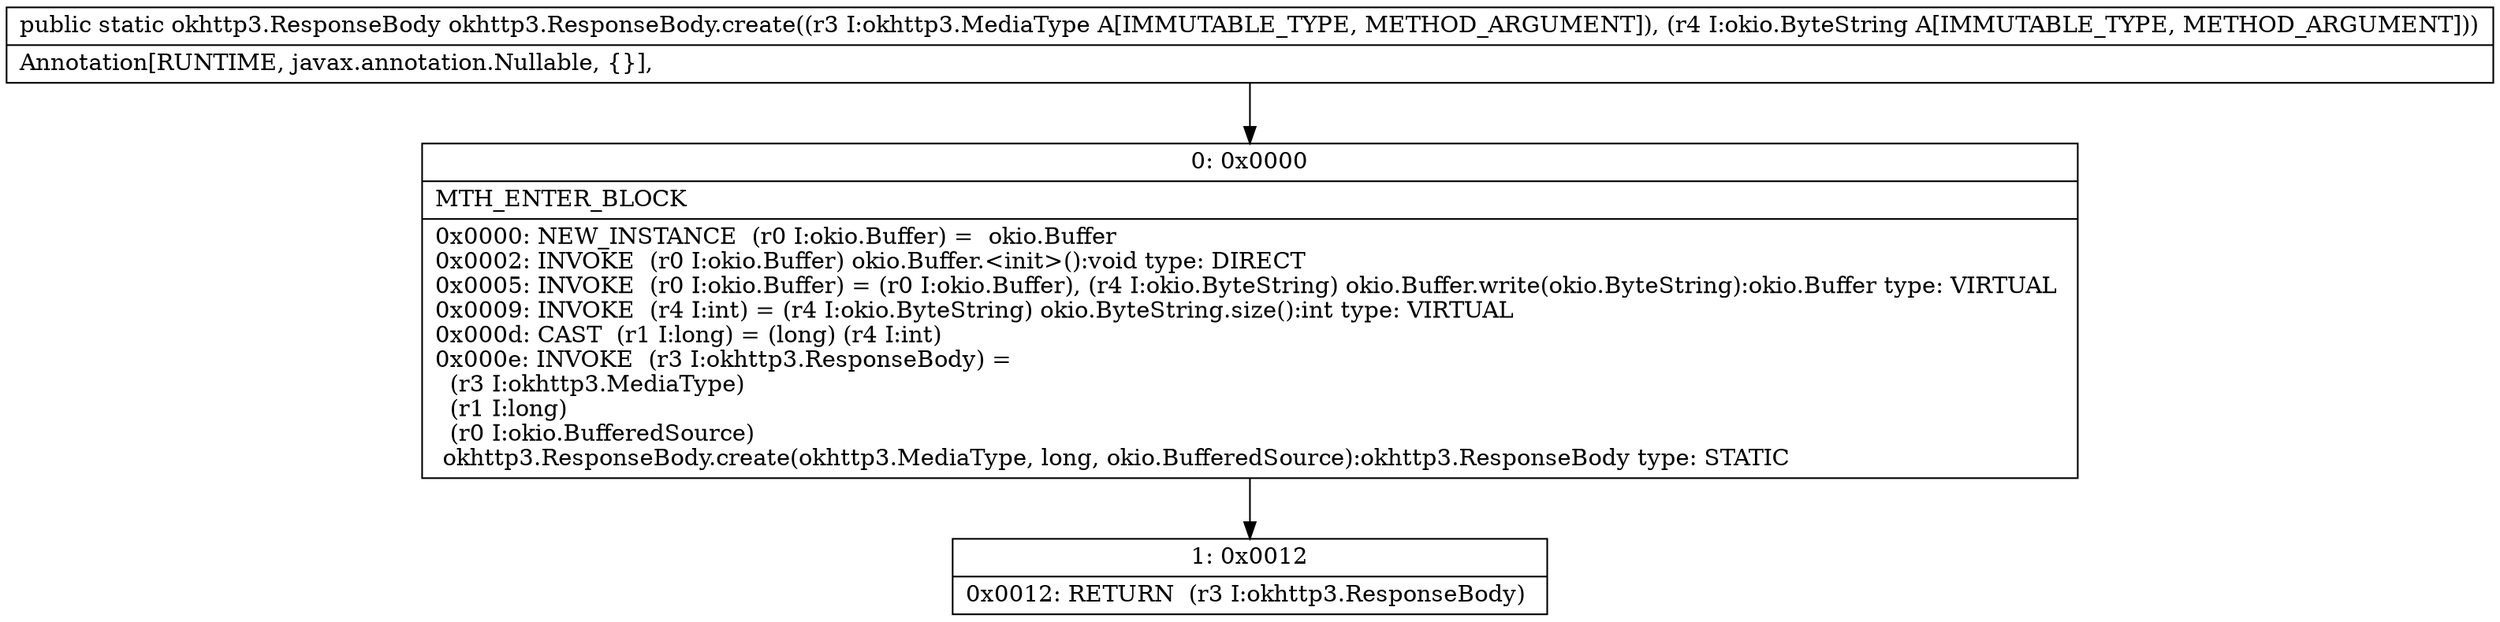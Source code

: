 digraph "CFG forokhttp3.ResponseBody.create(Lokhttp3\/MediaType;Lokio\/ByteString;)Lokhttp3\/ResponseBody;" {
Node_0 [shape=record,label="{0\:\ 0x0000|MTH_ENTER_BLOCK\l|0x0000: NEW_INSTANCE  (r0 I:okio.Buffer) =  okio.Buffer \l0x0002: INVOKE  (r0 I:okio.Buffer) okio.Buffer.\<init\>():void type: DIRECT \l0x0005: INVOKE  (r0 I:okio.Buffer) = (r0 I:okio.Buffer), (r4 I:okio.ByteString) okio.Buffer.write(okio.ByteString):okio.Buffer type: VIRTUAL \l0x0009: INVOKE  (r4 I:int) = (r4 I:okio.ByteString) okio.ByteString.size():int type: VIRTUAL \l0x000d: CAST  (r1 I:long) = (long) (r4 I:int) \l0x000e: INVOKE  (r3 I:okhttp3.ResponseBody) = \l  (r3 I:okhttp3.MediaType)\l  (r1 I:long)\l  (r0 I:okio.BufferedSource)\l okhttp3.ResponseBody.create(okhttp3.MediaType, long, okio.BufferedSource):okhttp3.ResponseBody type: STATIC \l}"];
Node_1 [shape=record,label="{1\:\ 0x0012|0x0012: RETURN  (r3 I:okhttp3.ResponseBody) \l}"];
MethodNode[shape=record,label="{public static okhttp3.ResponseBody okhttp3.ResponseBody.create((r3 I:okhttp3.MediaType A[IMMUTABLE_TYPE, METHOD_ARGUMENT]), (r4 I:okio.ByteString A[IMMUTABLE_TYPE, METHOD_ARGUMENT]))  | Annotation[RUNTIME, javax.annotation.Nullable, \{\}], \l}"];
MethodNode -> Node_0;
Node_0 -> Node_1;
}

